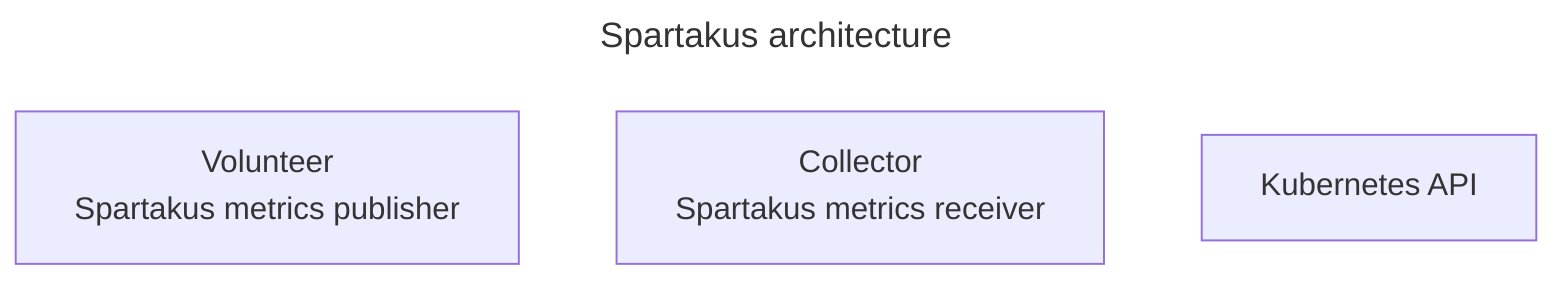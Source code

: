 ---
title: Spartakus architecture
---

flowchart TD
  S["Volunteer
    Spartakus metrics publisher"
  ]

  C["Collector
    Spartakus metrics receiver"
  ]

  K["Kubernetes API"]
